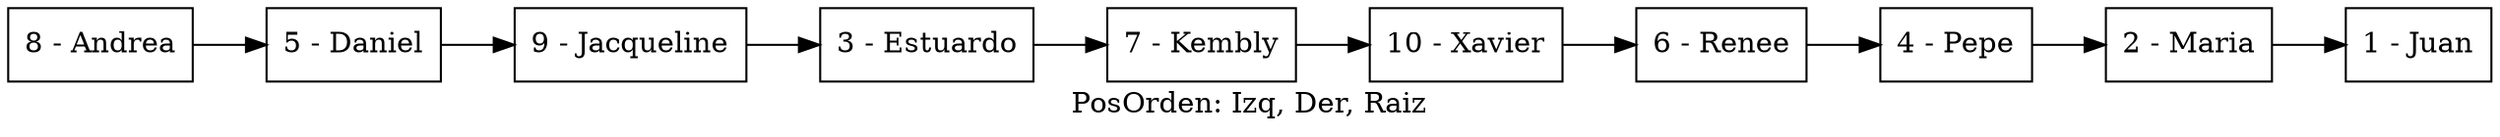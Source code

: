 digraph G {rankdir=LR;label="PosOrden: Izq, Der, Raiz";node[shape=box];
nodo8 [ label ="8 - Andrea"];
nodo5 [ label ="5 - Daniel"];
nodo9 [ label ="9 - Jacqueline"];
nodo3 [ label ="3 - Estuardo"];
nodo7 [ label ="7 - Kembly"];
nodo10 [ label ="10 - Xavier"];
nodo6 [ label ="6 - Renee"];
nodo4 [ label ="4 - Pepe"];
nodo2 [ label ="2 - Maria"];
nodo1 [ label ="1 - Juan"];
nodo8-> nodo5
nodo5-> nodo9
nodo9-> nodo3
nodo3-> nodo7
nodo7-> nodo10
nodo10-> nodo6
nodo6-> nodo4
nodo4-> nodo2
nodo2-> nodo1
}